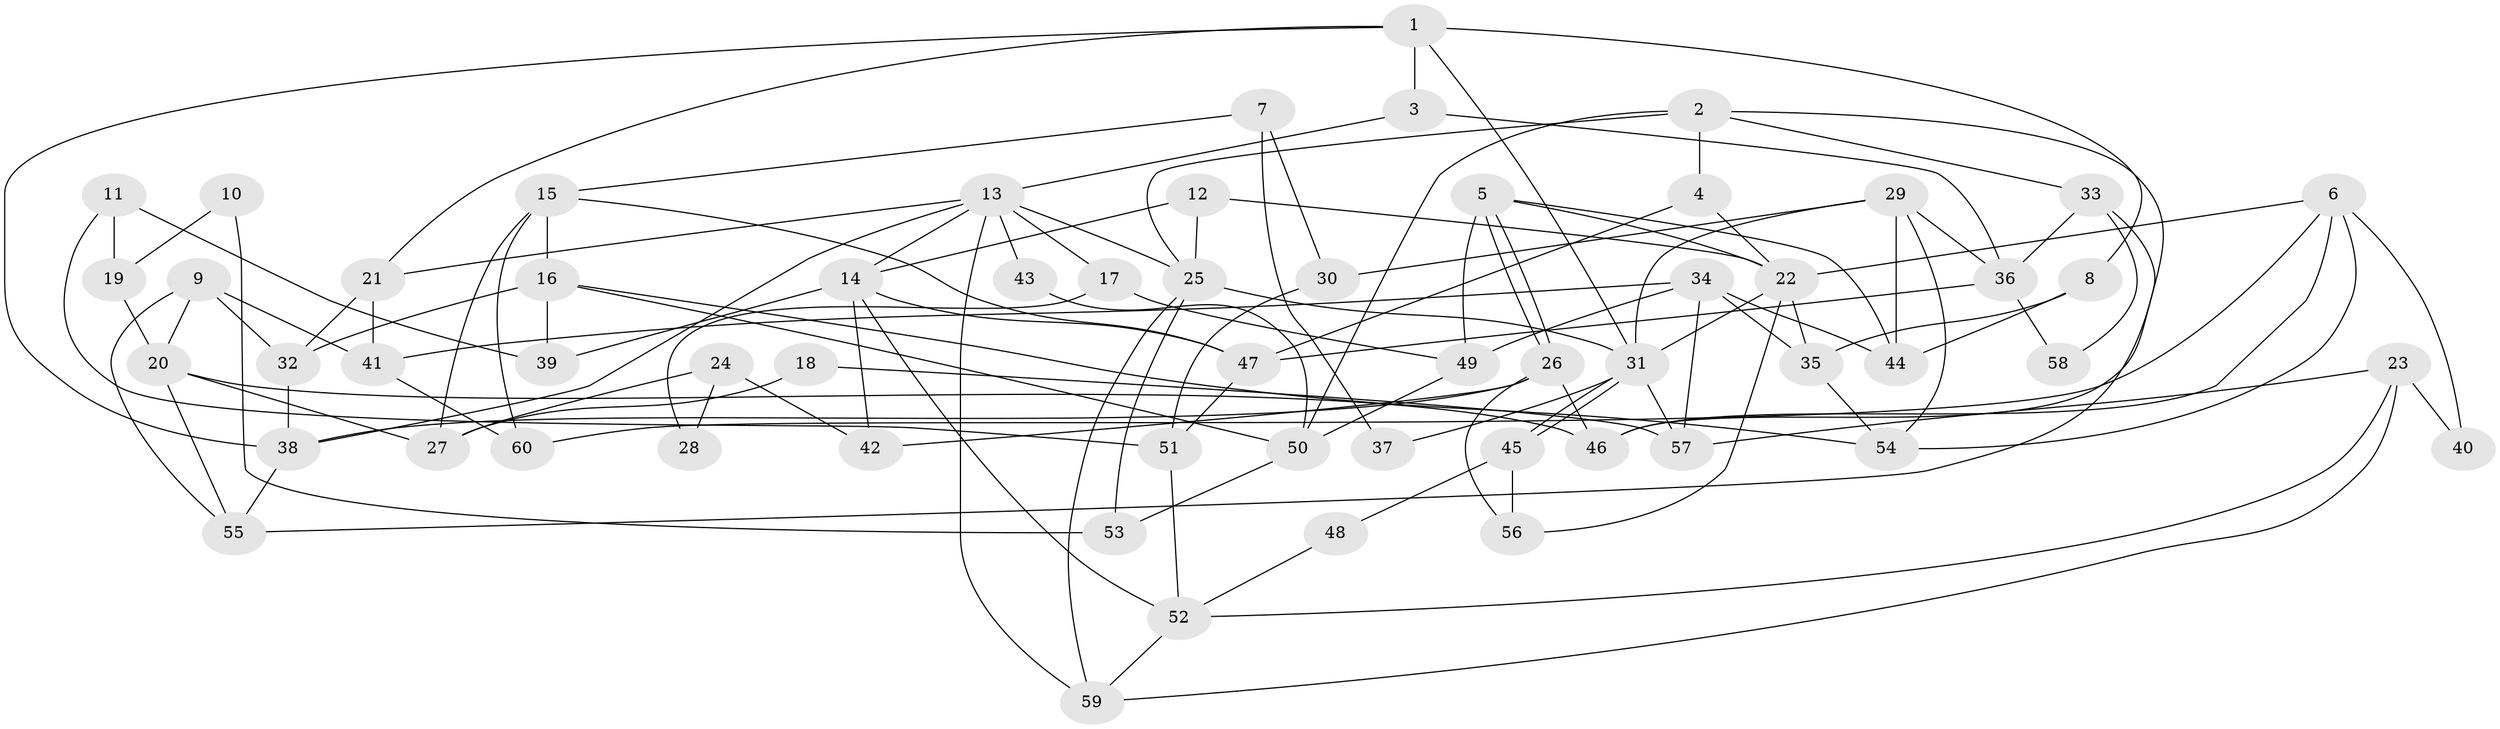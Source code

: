 // Generated by graph-tools (version 1.1) at 2025/50/03/09/25 03:50:10]
// undirected, 60 vertices, 120 edges
graph export_dot {
graph [start="1"]
  node [color=gray90,style=filled];
  1;
  2;
  3;
  4;
  5;
  6;
  7;
  8;
  9;
  10;
  11;
  12;
  13;
  14;
  15;
  16;
  17;
  18;
  19;
  20;
  21;
  22;
  23;
  24;
  25;
  26;
  27;
  28;
  29;
  30;
  31;
  32;
  33;
  34;
  35;
  36;
  37;
  38;
  39;
  40;
  41;
  42;
  43;
  44;
  45;
  46;
  47;
  48;
  49;
  50;
  51;
  52;
  53;
  54;
  55;
  56;
  57;
  58;
  59;
  60;
  1 -- 21;
  1 -- 38;
  1 -- 3;
  1 -- 8;
  1 -- 31;
  2 -- 25;
  2 -- 50;
  2 -- 4;
  2 -- 33;
  2 -- 46;
  3 -- 36;
  3 -- 13;
  4 -- 47;
  4 -- 22;
  5 -- 26;
  5 -- 26;
  5 -- 22;
  5 -- 44;
  5 -- 49;
  6 -- 22;
  6 -- 60;
  6 -- 40;
  6 -- 46;
  6 -- 54;
  7 -- 15;
  7 -- 30;
  7 -- 37;
  8 -- 44;
  8 -- 35;
  9 -- 41;
  9 -- 55;
  9 -- 20;
  9 -- 32;
  10 -- 19;
  10 -- 53;
  11 -- 39;
  11 -- 51;
  11 -- 19;
  12 -- 22;
  12 -- 25;
  12 -- 14;
  13 -- 59;
  13 -- 14;
  13 -- 17;
  13 -- 21;
  13 -- 25;
  13 -- 38;
  13 -- 43;
  14 -- 39;
  14 -- 42;
  14 -- 47;
  14 -- 52;
  15 -- 16;
  15 -- 47;
  15 -- 27;
  15 -- 60;
  16 -- 32;
  16 -- 54;
  16 -- 39;
  16 -- 50;
  17 -- 49;
  17 -- 28;
  18 -- 57;
  18 -- 27;
  19 -- 20;
  20 -- 46;
  20 -- 27;
  20 -- 55;
  21 -- 32;
  21 -- 41;
  22 -- 31;
  22 -- 35;
  22 -- 56;
  23 -- 57;
  23 -- 59;
  23 -- 40;
  23 -- 52;
  24 -- 27;
  24 -- 42;
  24 -- 28;
  25 -- 31;
  25 -- 53;
  25 -- 59;
  26 -- 46;
  26 -- 38;
  26 -- 42;
  26 -- 56;
  29 -- 31;
  29 -- 54;
  29 -- 30;
  29 -- 36;
  29 -- 44;
  30 -- 51;
  31 -- 45;
  31 -- 45;
  31 -- 37;
  31 -- 57;
  32 -- 38;
  33 -- 55;
  33 -- 36;
  33 -- 58;
  34 -- 44;
  34 -- 35;
  34 -- 41;
  34 -- 49;
  34 -- 57;
  35 -- 54;
  36 -- 47;
  36 -- 58;
  38 -- 55;
  41 -- 60;
  43 -- 50;
  45 -- 56;
  45 -- 48;
  47 -- 51;
  48 -- 52;
  49 -- 50;
  50 -- 53;
  51 -- 52;
  52 -- 59;
}
